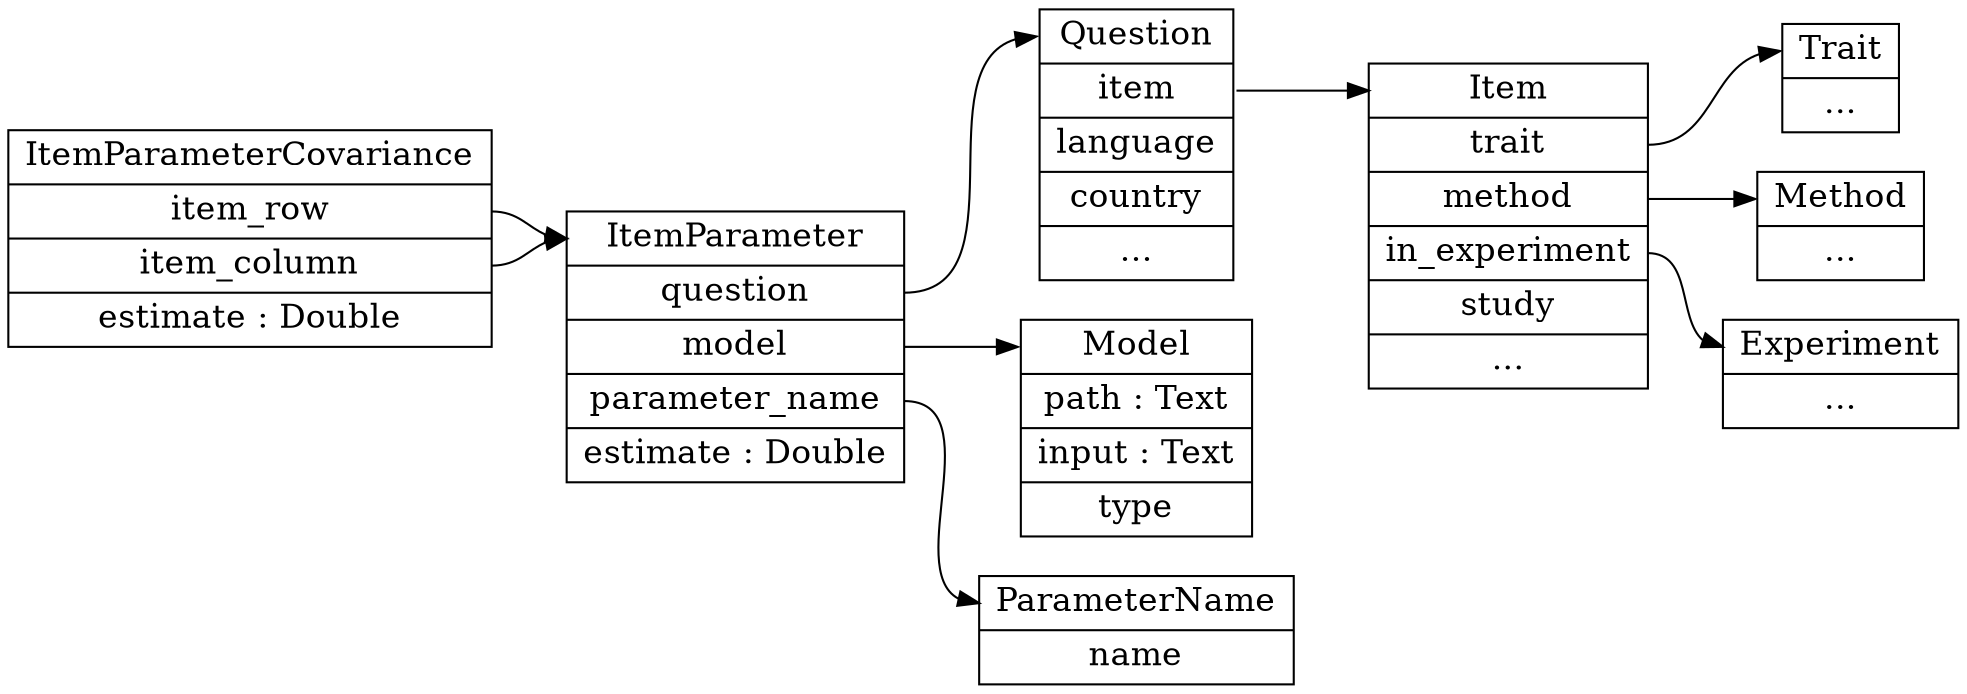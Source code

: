 digraph g {
    graph [
        rankdir = "LR"
    ];
    node [
        fontsize = "16"
        shape = "record"
    ];
    edge [
    ];
    "question" [
        label = "<id> Question| <item> item | language|country|..."
    ];
    "item" [
        label = "<id> Item | <trait> trait | <method> method | <in_experiment> in_experiment | <study> study | ..."
    ];

    "trait" [ label = "<id> Trait| ..." ];
    "method" [ label = "<id> Method| ..." ];
    "experiment" [ label = "<id> Experiment| ..." ];

    "parameter_name" [ label = "<id> ParameterName| name" ];
    "model" [ label = "<id> Model | path : Text | input : Text | type" ];

    "item_parameter" [
        label = "<id> ItemParameter|<question> question | <model> model | <parameter_name> parameter_name | estimate : Double "
    ];
    "item_parameter_covariance" [
        label = "<id> ItemParameterCovariance|<item_row> item_row | <item_column> item_column | estimate : Double "
    ];

    "question":item:e -> "item":id [ ];  

    "item":trait:e -> "trait":id [ ];  
    "item":method:e -> "method":id [ ];  
    "item":in_experiment:e -> "experiment":id [ ];  

    "item_parameter":question:e -> "question":id [ ];  
    "item_parameter":model:e -> "model":id [ ];  
    "item_parameter":parameter_name:e -> "parameter_name":id [ ];  

    "item_parameter_covariance":item_row:e -> "item_parameter":id [ ];  
    "item_parameter_covariance":item_column:e -> "item_parameter":id [ ];  

}
